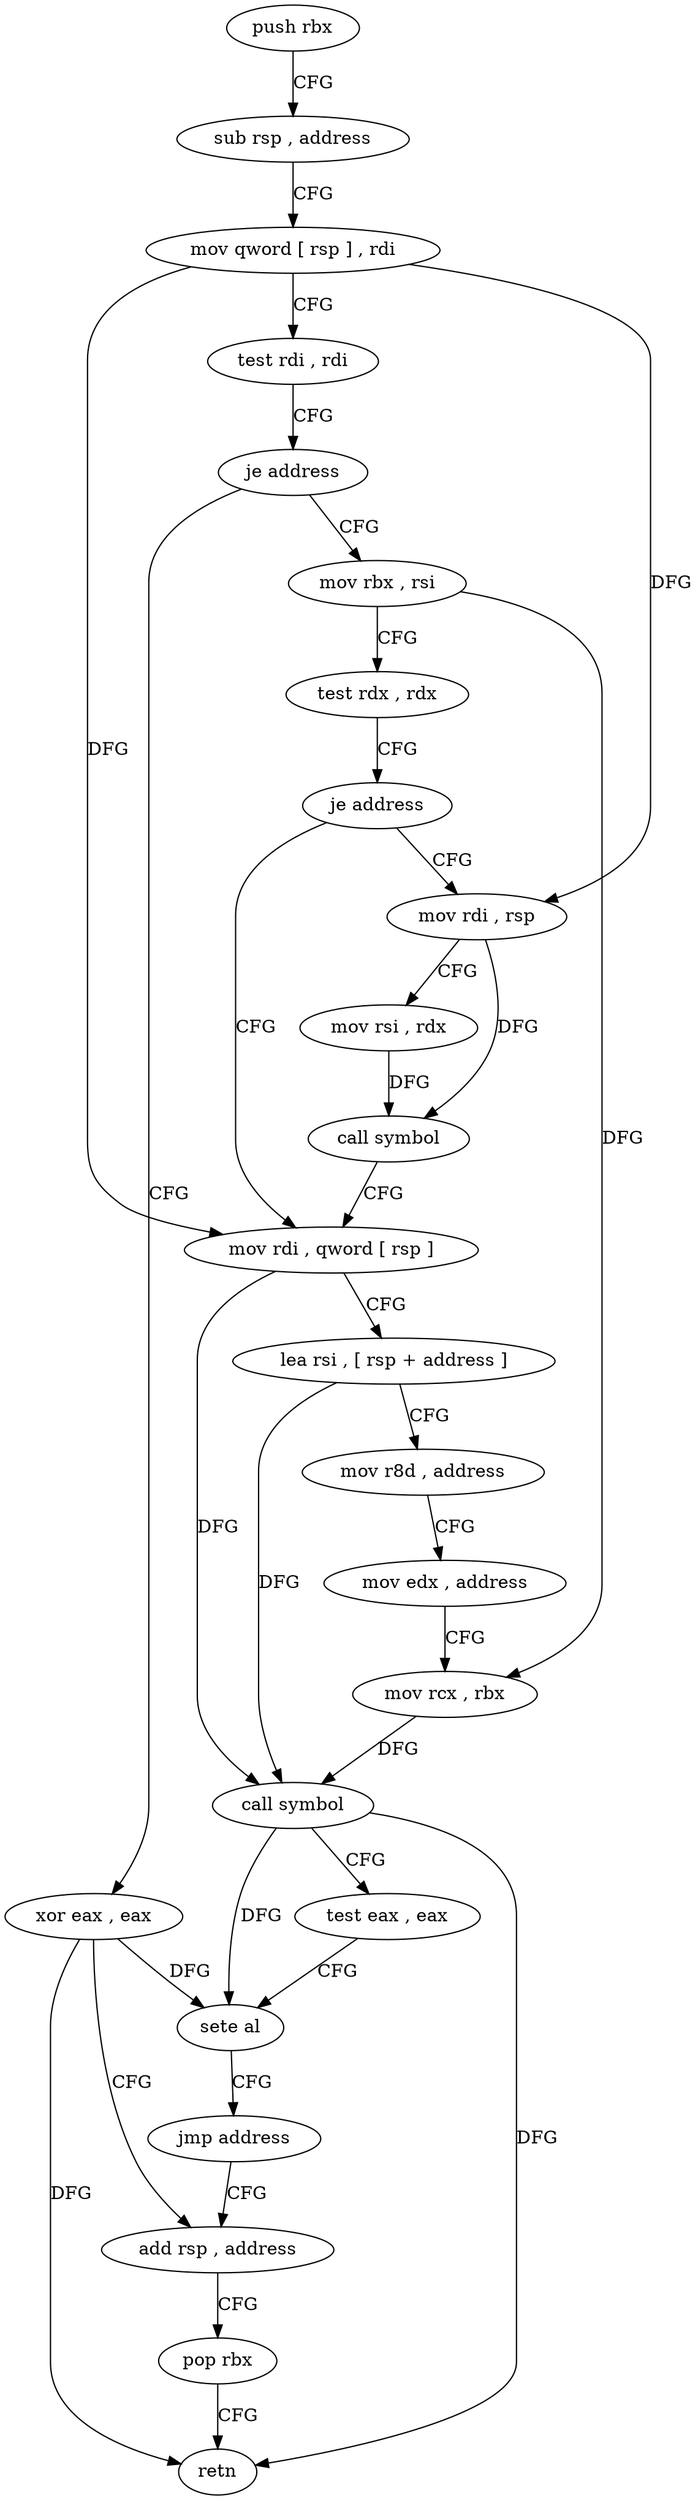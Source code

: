 digraph "func" {
"4249392" [label = "push rbx" ]
"4249393" [label = "sub rsp , address" ]
"4249397" [label = "mov qword [ rsp ] , rdi" ]
"4249401" [label = "test rdi , rdi" ]
"4249404" [label = "je address" ]
"4249460" [label = "xor eax , eax" ]
"4249406" [label = "mov rbx , rsi" ]
"4249462" [label = "add rsp , address" ]
"4249409" [label = "test rdx , rdx" ]
"4249412" [label = "je address" ]
"4249425" [label = "mov rdi , qword [ rsp ]" ]
"4249414" [label = "mov rdi , rsp" ]
"4249429" [label = "lea rsi , [ rsp + address ]" ]
"4249434" [label = "mov r8d , address" ]
"4249440" [label = "mov edx , address" ]
"4249445" [label = "mov rcx , rbx" ]
"4249448" [label = "call symbol" ]
"4249453" [label = "test eax , eax" ]
"4249455" [label = "sete al" ]
"4249458" [label = "jmp address" ]
"4249417" [label = "mov rsi , rdx" ]
"4249420" [label = "call symbol" ]
"4249466" [label = "pop rbx" ]
"4249467" [label = "retn" ]
"4249392" -> "4249393" [ label = "CFG" ]
"4249393" -> "4249397" [ label = "CFG" ]
"4249397" -> "4249401" [ label = "CFG" ]
"4249397" -> "4249425" [ label = "DFG" ]
"4249397" -> "4249414" [ label = "DFG" ]
"4249401" -> "4249404" [ label = "CFG" ]
"4249404" -> "4249460" [ label = "CFG" ]
"4249404" -> "4249406" [ label = "CFG" ]
"4249460" -> "4249462" [ label = "CFG" ]
"4249460" -> "4249467" [ label = "DFG" ]
"4249460" -> "4249455" [ label = "DFG" ]
"4249406" -> "4249409" [ label = "CFG" ]
"4249406" -> "4249445" [ label = "DFG" ]
"4249462" -> "4249466" [ label = "CFG" ]
"4249409" -> "4249412" [ label = "CFG" ]
"4249412" -> "4249425" [ label = "CFG" ]
"4249412" -> "4249414" [ label = "CFG" ]
"4249425" -> "4249429" [ label = "CFG" ]
"4249425" -> "4249448" [ label = "DFG" ]
"4249414" -> "4249417" [ label = "CFG" ]
"4249414" -> "4249420" [ label = "DFG" ]
"4249429" -> "4249434" [ label = "CFG" ]
"4249429" -> "4249448" [ label = "DFG" ]
"4249434" -> "4249440" [ label = "CFG" ]
"4249440" -> "4249445" [ label = "CFG" ]
"4249445" -> "4249448" [ label = "DFG" ]
"4249448" -> "4249453" [ label = "CFG" ]
"4249448" -> "4249467" [ label = "DFG" ]
"4249448" -> "4249455" [ label = "DFG" ]
"4249453" -> "4249455" [ label = "CFG" ]
"4249455" -> "4249458" [ label = "CFG" ]
"4249458" -> "4249462" [ label = "CFG" ]
"4249417" -> "4249420" [ label = "DFG" ]
"4249420" -> "4249425" [ label = "CFG" ]
"4249466" -> "4249467" [ label = "CFG" ]
}
